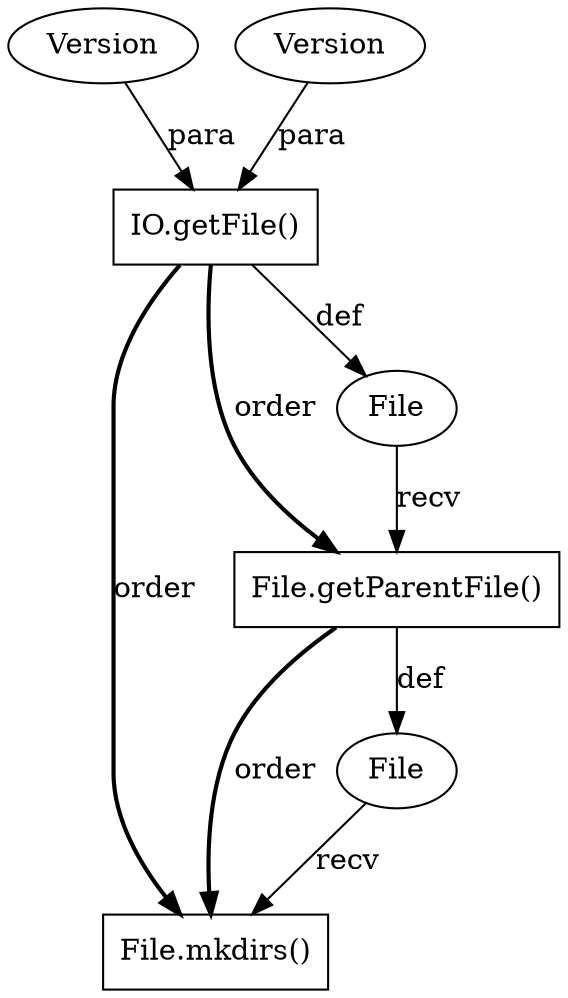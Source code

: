 digraph "AUG" {

  1 [ label="File.mkdirs()" shape="box" ];
  2 [ label="File" shape="ellipse" ];
  3 [ label="File.getParentFile()" shape="box" ];
  4 [ label="File" shape="ellipse" ];
  5 [ label="IO.getFile()" shape="box" ];
  6 [ label="Version" shape="ellipse" ];
  7 [ label="Version" shape="ellipse" ];
  2 -> 1 [ label="recv" style="solid" ];
  5 -> 1 [ label="order" style="bold" ];
  3 -> 1 [ label="order" style="bold" ];
  3 -> 2 [ label="def" style="solid" ];
  4 -> 3 [ label="recv" style="solid" ];
  5 -> 3 [ label="order" style="bold" ];
  5 -> 4 [ label="def" style="solid" ];
  7 -> 5 [ label="para" style="solid" ];
  6 -> 5 [ label="para" style="solid" ];
}
